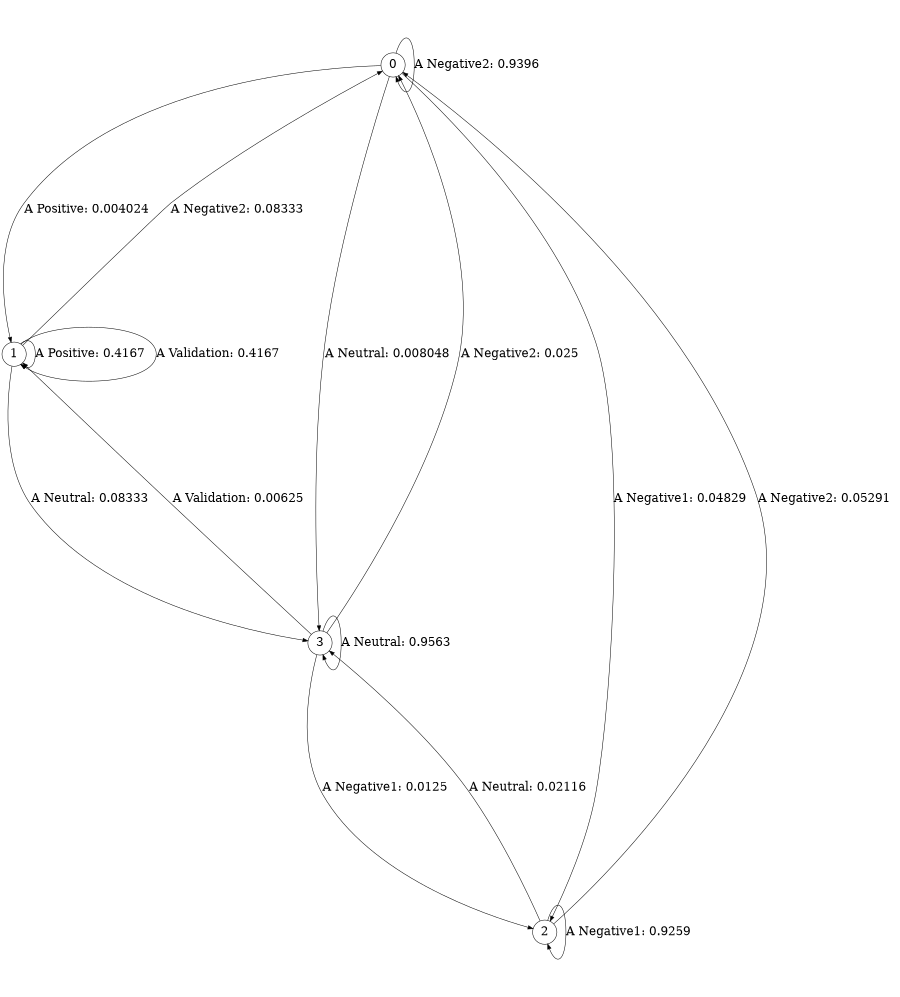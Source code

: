 digraph r35_cssr {
size = "6,8.5";
ratio = "fill";
node [shape = circle];
node [fontsize = 24];
edge [fontsize = 24];
0 -> 0 [label = "A Negative2: 0.9396   "];
0 -> 1 [label = "A Positive: 0.004024  "];
0 -> 2 [label = "A Negative1: 0.04829  "];
0 -> 3 [label = "A Neutral: 0.008048  "];
1 -> 0 [label = "A Negative2: 0.08333  "];
1 -> 1 [label = "A Positive: 0.4167   "];
1 -> 3 [label = "A Neutral: 0.08333  "];
1 -> 1 [label = "A Validation: 0.4167   "];
2 -> 0 [label = "A Negative2: 0.05291  "];
2 -> 2 [label = "A Negative1: 0.9259   "];
2 -> 3 [label = "A Neutral: 0.02116  "];
3 -> 0 [label = "A Negative2: 0.025    "];
3 -> 2 [label = "A Negative1: 0.0125   "];
3 -> 3 [label = "A Neutral: 0.9563   "];
3 -> 1 [label = "A Validation: 0.00625  "];
} 